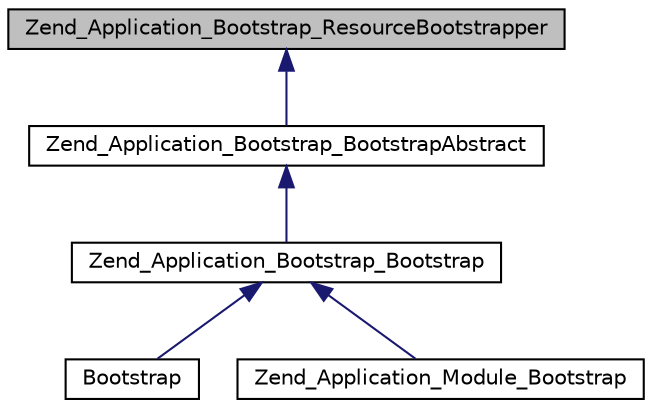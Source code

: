 digraph G
{
  edge [fontname="Helvetica",fontsize="10",labelfontname="Helvetica",labelfontsize="10"];
  node [fontname="Helvetica",fontsize="10",shape=record];
  Node1 [label="Zend_Application_Bootstrap_ResourceBootstrapper",height=0.2,width=0.4,color="black", fillcolor="grey75", style="filled" fontcolor="black"];
  Node1 -> Node2 [dir="back",color="midnightblue",fontsize="10",style="solid",fontname="Helvetica"];
  Node2 [label="Zend_Application_Bootstrap_BootstrapAbstract",height=0.2,width=0.4,color="black", fillcolor="white", style="filled",URL="$class_zend___application___bootstrap___bootstrap_abstract.html"];
  Node2 -> Node3 [dir="back",color="midnightblue",fontsize="10",style="solid",fontname="Helvetica"];
  Node3 [label="Zend_Application_Bootstrap_Bootstrap",height=0.2,width=0.4,color="black", fillcolor="white", style="filled",URL="$class_zend___application___bootstrap___bootstrap.html"];
  Node3 -> Node4 [dir="back",color="midnightblue",fontsize="10",style="solid",fontname="Helvetica"];
  Node4 [label="Bootstrap",height=0.2,width=0.4,color="black", fillcolor="white", style="filled",URL="$class_bootstrap.html"];
  Node3 -> Node5 [dir="back",color="midnightblue",fontsize="10",style="solid",fontname="Helvetica"];
  Node5 [label="Zend_Application_Module_Bootstrap",height=0.2,width=0.4,color="black", fillcolor="white", style="filled",URL="$class_zend___application___module___bootstrap.html"];
}
